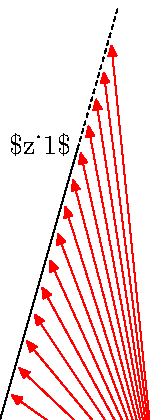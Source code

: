 beginfig(0)

z1=origin;
z2=(1cm, 3.5cm);
z3=(-.5)[z1, z2];
z4=1.5[z1, z2];
z5=(2cm, -cm);

draw z3--z4 withpen thinpen dashed evenly scaled .5;
draw z1--z2 withpen boldpen;

markdot.circle(z1) fg=>orange;
markdot.circle(z2) fg=>orange;

for i:=-.4 step .1 until 1.5:
	drawarrow z5-- .975[z5, i[z1, z2]] withpen thinpen withcolor red;
endfor

markdot.circle(z5) fg=>orange;

label.lft("$z_0$", z1);
label.lft("$z_1$", z2);

endfig
